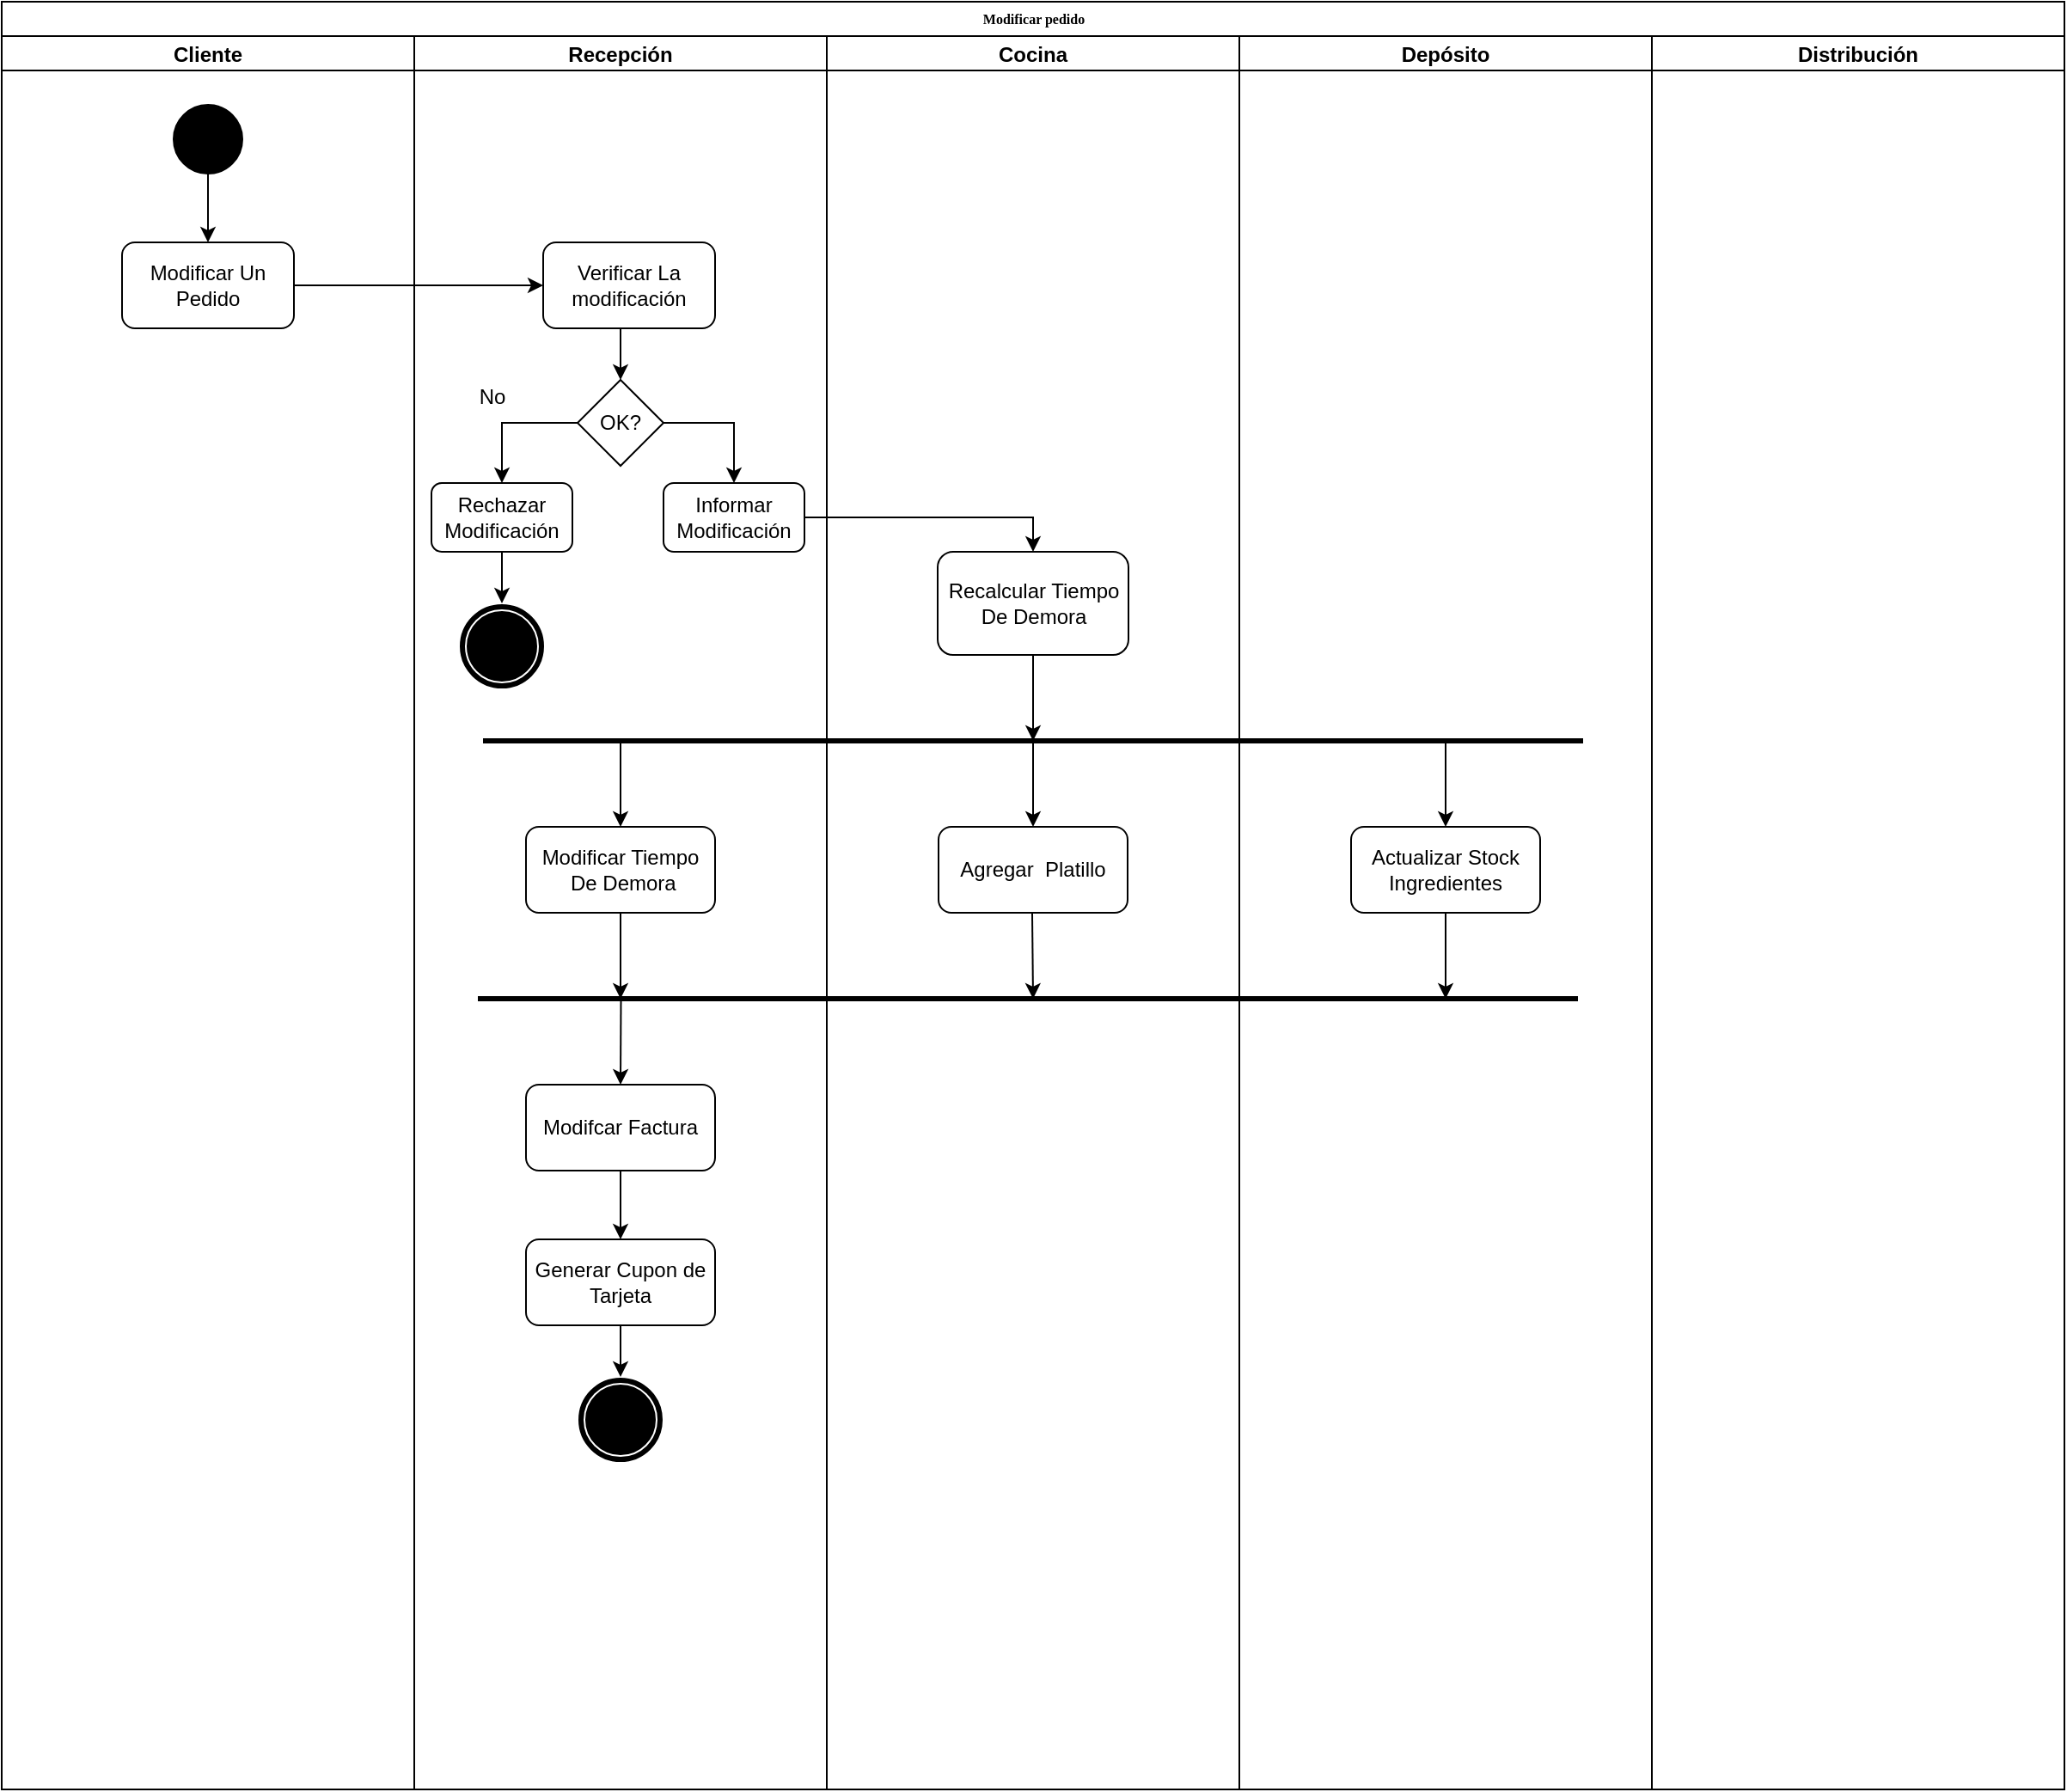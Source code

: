 <mxfile version="13.8.1" type="google"><diagram name="Page-1" id="74e2e168-ea6b-b213-b513-2b3c1d86103e"><mxGraphModel dx="709" dy="615" grid="0" gridSize="10" guides="1" tooltips="1" connect="1" arrows="1" fold="1" page="0" pageScale="1" pageWidth="1100" pageHeight="850" background="none" math="0" shadow="0"><root><mxCell id="0"/><mxCell id="1" parent="0"/><mxCell id="U_wV_natsY5rYbrfP2wt-40" style="edgeStyle=orthogonalEdgeStyle;rounded=0;orthogonalLoop=1;jettySize=auto;html=1;exitX=0.5;exitY=1;exitDx=0;exitDy=0;strokeColor=#000000;strokeWidth=1;" parent="1" source="U_wV_natsY5rYbrfP2wt-32" edge="1"><mxGeometry relative="1" as="geometry"><mxPoint x="680" y="440" as="targetPoint"/></mxGeometry></mxCell><mxCell id="77e6c97f196da883-1" value="Modificar pedido" style="swimlane;html=1;childLayout=stackLayout;startSize=20;rounded=0;shadow=0;labelBackgroundColor=none;strokeWidth=1;fontFamily=Verdana;fontSize=8;align=center;" parent="1" vertex="1"><mxGeometry x="80" y="10" width="1200" height="1040" as="geometry"/></mxCell><mxCell id="U_wV_natsY5rYbrfP2wt-6" value="Cliente" style="swimlane;startSize=20;" parent="77e6c97f196da883-1" vertex="1"><mxGeometry y="20" width="240" height="1020" as="geometry"/></mxCell><mxCell id="U_wV_natsY5rYbrfP2wt-15" style="edgeStyle=orthogonalEdgeStyle;rounded=0;orthogonalLoop=1;jettySize=auto;html=1;exitX=0.5;exitY=1;exitDx=0;exitDy=0;exitPerimeter=0;entryX=0.5;entryY=0;entryDx=0;entryDy=0;" parent="U_wV_natsY5rYbrfP2wt-6" source="U_wV_natsY5rYbrfP2wt-13" target="U_wV_natsY5rYbrfP2wt-14" edge="1"><mxGeometry relative="1" as="geometry"/></mxCell><mxCell id="U_wV_natsY5rYbrfP2wt-13" value="" style="verticalLabelPosition=bottom;verticalAlign=top;html=1;shape=mxgraph.flowchart.on-page_reference;fillColor=#000000;" parent="U_wV_natsY5rYbrfP2wt-6" vertex="1"><mxGeometry x="100" y="40" width="40" height="40" as="geometry"/></mxCell><mxCell id="U_wV_natsY5rYbrfP2wt-14" value="Modificar Un Pedido" style="rounded=1;whiteSpace=wrap;html=1;fillColor=#FFFFFF;" parent="U_wV_natsY5rYbrfP2wt-6" vertex="1"><mxGeometry x="70" y="120" width="100" height="50" as="geometry"/></mxCell><mxCell id="U_wV_natsY5rYbrfP2wt-9" value="Recepción" style="swimlane;startSize=20;" parent="77e6c97f196da883-1" vertex="1"><mxGeometry x="240" y="20" width="240" height="1020" as="geometry"/></mxCell><mxCell id="U_wV_natsY5rYbrfP2wt-23" style="edgeStyle=orthogonalEdgeStyle;rounded=0;orthogonalLoop=1;jettySize=auto;html=1;exitX=0.5;exitY=1;exitDx=0;exitDy=0;entryX=0.5;entryY=0;entryDx=0;entryDy=0;" parent="U_wV_natsY5rYbrfP2wt-9" source="U_wV_natsY5rYbrfP2wt-20" target="U_wV_natsY5rYbrfP2wt-22" edge="1"><mxGeometry relative="1" as="geometry"/></mxCell><mxCell id="U_wV_natsY5rYbrfP2wt-27" value="Rechazar Modificación" style="rounded=1;whiteSpace=wrap;html=1;fillColor=#FFFFFF;" parent="U_wV_natsY5rYbrfP2wt-9" vertex="1"><mxGeometry x="10" y="260" width="82" height="40" as="geometry"/></mxCell><mxCell id="U_wV_natsY5rYbrfP2wt-26" value="No" style="text;html=1;align=center;verticalAlign=middle;resizable=0;points=[];autosize=1;" parent="U_wV_natsY5rYbrfP2wt-9" vertex="1"><mxGeometry x="30" y="200" width="30" height="20" as="geometry"/></mxCell><mxCell id="U_wV_natsY5rYbrfP2wt-38" value="" style="endArrow=none;html=1;strokeColor=#000000;strokeWidth=3;" parent="U_wV_natsY5rYbrfP2wt-9" edge="1"><mxGeometry width="50" height="50" relative="1" as="geometry"><mxPoint x="40" y="410" as="sourcePoint"/><mxPoint x="680" y="410" as="targetPoint"/><Array as="points"/></mxGeometry></mxCell><mxCell id="U_wV_natsY5rYbrfP2wt-69" value="" style="ellipse;shape=doubleEllipse;whiteSpace=wrap;html=1;aspect=fixed;fillColor=#000000;strokeColor=#FFFFFF;" parent="U_wV_natsY5rYbrfP2wt-9" vertex="1"><mxGeometry x="26" y="330" width="50" height="50" as="geometry"/></mxCell><mxCell id="U_wV_natsY5rYbrfP2wt-22" value="OK?" style="rhombus;whiteSpace=wrap;html=1;fillColor=#FFFFFF;" parent="U_wV_natsY5rYbrfP2wt-9" vertex="1"><mxGeometry x="95" y="200" width="50" height="50" as="geometry"/></mxCell><mxCell id="U_wV_natsY5rYbrfP2wt-20" value="Verificar La modificación" style="rounded=1;whiteSpace=wrap;html=1;fillColor=#FFFFFF;" parent="U_wV_natsY5rYbrfP2wt-9" vertex="1"><mxGeometry x="75" y="120" width="100" height="50" as="geometry"/></mxCell><mxCell id="U_wV_natsY5rYbrfP2wt-64" value="" style="endArrow=classic;html=1;strokeColor=#000000;strokeWidth=1;exitX=0.5;exitY=1;exitDx=0;exitDy=0;entryX=0.5;entryY=0;entryDx=0;entryDy=0;" parent="U_wV_natsY5rYbrfP2wt-9" source="U_wV_natsY5rYbrfP2wt-65" target="U_wV_natsY5rYbrfP2wt-66" edge="1"><mxGeometry width="50" height="50" relative="1" as="geometry"><mxPoint x="149.5" y="660" as="sourcePoint"/><mxPoint x="149.5" y="710" as="targetPoint"/><Array as="points"><mxPoint x="120" y="690"/></Array></mxGeometry></mxCell><mxCell id="U_wV_natsY5rYbrfP2wt-42" value="Modificar Tiempo&lt;br&gt;&amp;nbsp;De Demora" style="rounded=1;whiteSpace=wrap;html=1;fillColor=#FFFFFF;" parent="U_wV_natsY5rYbrfP2wt-9" vertex="1"><mxGeometry x="65" y="460" width="110" height="50" as="geometry"/></mxCell><mxCell id="U_wV_natsY5rYbrfP2wt-63" value="" style="endArrow=classic;html=1;strokeColor=#000000;strokeWidth=1;entryX=0.5;entryY=0;entryDx=0;entryDy=0;" parent="U_wV_natsY5rYbrfP2wt-9" target="U_wV_natsY5rYbrfP2wt-65" edge="1"><mxGeometry width="50" height="50" relative="1" as="geometry"><mxPoint x="120.25" y="560" as="sourcePoint"/><mxPoint x="149.75" y="610" as="targetPoint"/></mxGeometry></mxCell><mxCell id="U_wV_natsY5rYbrfP2wt-65" value="Modifcar Factura" style="rounded=1;whiteSpace=wrap;html=1;fillColor=#FFFFFF;" parent="U_wV_natsY5rYbrfP2wt-9" vertex="1"><mxGeometry x="65" y="610" width="110" height="50" as="geometry"/></mxCell><mxCell id="U_wV_natsY5rYbrfP2wt-66" value="Generar Cupon de Tarjeta" style="rounded=1;whiteSpace=wrap;html=1;fillColor=#FFFFFF;" parent="U_wV_natsY5rYbrfP2wt-9" vertex="1"><mxGeometry x="65" y="700" width="110" height="50" as="geometry"/></mxCell><mxCell id="U_wV_natsY5rYbrfP2wt-68" value="" style="ellipse;shape=doubleEllipse;whiteSpace=wrap;html=1;aspect=fixed;fillColor=#000000;strokeColor=#FFFFFF;" parent="U_wV_natsY5rYbrfP2wt-9" vertex="1"><mxGeometry x="95" y="780" width="50" height="50" as="geometry"/></mxCell><mxCell id="U_wV_natsY5rYbrfP2wt-28" value="Informar Modificación" style="rounded=1;whiteSpace=wrap;html=1;fillColor=#FFFFFF;" parent="U_wV_natsY5rYbrfP2wt-9" vertex="1"><mxGeometry x="145" y="260" width="82" height="40" as="geometry"/></mxCell><mxCell id="U_wV_natsY5rYbrfP2wt-24" style="edgeStyle=orthogonalEdgeStyle;rounded=0;orthogonalLoop=1;jettySize=auto;html=1;exitX=1;exitY=0.5;exitDx=0;exitDy=0;entryX=0.5;entryY=0;entryDx=0;entryDy=0;" parent="U_wV_natsY5rYbrfP2wt-9" source="U_wV_natsY5rYbrfP2wt-22" target="U_wV_natsY5rYbrfP2wt-28" edge="1"><mxGeometry relative="1" as="geometry"><mxPoint x="120" y="260" as="targetPoint"/></mxGeometry></mxCell><mxCell id="U_wV_natsY5rYbrfP2wt-25" style="edgeStyle=orthogonalEdgeStyle;rounded=0;orthogonalLoop=1;jettySize=auto;html=1;exitX=0;exitY=0.5;exitDx=0;exitDy=0;entryX=0.5;entryY=0;entryDx=0;entryDy=0;" parent="U_wV_natsY5rYbrfP2wt-9" source="U_wV_natsY5rYbrfP2wt-22" target="U_wV_natsY5rYbrfP2wt-27" edge="1"><mxGeometry relative="1" as="geometry"><mxPoint y="260" as="targetPoint"/></mxGeometry></mxCell><mxCell id="U_wV_natsY5rYbrfP2wt-67" value="" style="endArrow=classic;html=1;strokeColor=#000000;strokeWidth=1;exitX=0.5;exitY=1;exitDx=0;exitDy=0;" parent="U_wV_natsY5rYbrfP2wt-9" source="U_wV_natsY5rYbrfP2wt-66" target="U_wV_natsY5rYbrfP2wt-68" edge="1"><mxGeometry width="50" height="50" relative="1" as="geometry"><mxPoint x="260" y="910" as="sourcePoint"/><mxPoint x="120" y="820" as="targetPoint"/></mxGeometry></mxCell><mxCell id="U_wV_natsY5rYbrfP2wt-70" value="" style="endArrow=classic;html=1;strokeColor=#000000;strokeWidth=1;exitX=0.5;exitY=1;exitDx=0;exitDy=0;entryX=0.5;entryY=0;entryDx=0;entryDy=0;" parent="U_wV_natsY5rYbrfP2wt-9" source="U_wV_natsY5rYbrfP2wt-27" target="U_wV_natsY5rYbrfP2wt-69" edge="1"><mxGeometry width="50" height="50" relative="1" as="geometry"><mxPoint x="220" y="490" as="sourcePoint"/><mxPoint x="270" y="440" as="targetPoint"/></mxGeometry></mxCell><mxCell id="U_wV_natsY5rYbrfP2wt-29" style="edgeStyle=orthogonalEdgeStyle;rounded=0;orthogonalLoop=1;jettySize=auto;html=1;exitX=1;exitY=0.5;exitDx=0;exitDy=0;entryX=0;entryY=0.5;entryDx=0;entryDy=0;" parent="77e6c97f196da883-1" source="U_wV_natsY5rYbrfP2wt-14" target="U_wV_natsY5rYbrfP2wt-20" edge="1"><mxGeometry relative="1" as="geometry"/></mxCell><mxCell id="U_wV_natsY5rYbrfP2wt-33" style="edgeStyle=orthogonalEdgeStyle;rounded=0;orthogonalLoop=1;jettySize=auto;html=1;exitX=1;exitY=0.5;exitDx=0;exitDy=0;entryX=0.5;entryY=0;entryDx=0;entryDy=0;" parent="77e6c97f196da883-1" source="U_wV_natsY5rYbrfP2wt-28" target="U_wV_natsY5rYbrfP2wt-32" edge="1"><mxGeometry relative="1" as="geometry"/></mxCell><mxCell id="U_wV_natsY5rYbrfP2wt-10" value="Cocina" style="swimlane;startSize=20;" parent="77e6c97f196da883-1" vertex="1"><mxGeometry x="480" y="20" width="240" height="1020" as="geometry"/></mxCell><mxCell id="U_wV_natsY5rYbrfP2wt-32" value="Recalcular Tiempo De Demora" style="rounded=1;whiteSpace=wrap;html=1;fillColor=#FFFFFF;" parent="U_wV_natsY5rYbrfP2wt-10" vertex="1"><mxGeometry x="64.5" y="300" width="111" height="60" as="geometry"/></mxCell><mxCell id="U_wV_natsY5rYbrfP2wt-43" value="Agregar&amp;nbsp; Platillo" style="rounded=1;whiteSpace=wrap;html=1;fillColor=#FFFFFF;" parent="U_wV_natsY5rYbrfP2wt-10" vertex="1"><mxGeometry x="65" y="460" width="110" height="50" as="geometry"/></mxCell><mxCell id="U_wV_natsY5rYbrfP2wt-49" value="" style="endArrow=classic;html=1;strokeColor=#000000;strokeWidth=1;exitX=0.5;exitY=1;exitDx=0;exitDy=0;" parent="U_wV_natsY5rYbrfP2wt-10" edge="1"><mxGeometry width="50" height="50" relative="1" as="geometry"><mxPoint x="119.5" y="510" as="sourcePoint"/><mxPoint x="120" y="560" as="targetPoint"/></mxGeometry></mxCell><mxCell id="U_wV_natsY5rYbrfP2wt-39" value="" style="endArrow=none;html=1;strokeColor=#000000;strokeWidth=3;" parent="U_wV_natsY5rYbrfP2wt-10" edge="1"><mxGeometry width="50" height="50" relative="1" as="geometry"><mxPoint x="-203" y="560" as="sourcePoint"/><mxPoint x="437" y="560" as="targetPoint"/><Array as="points"><mxPoint x="77" y="560"/></Array></mxGeometry></mxCell><mxCell id="U_wV_natsY5rYbrfP2wt-58" value="Depósito" style="swimlane;fillColor=#FFFFFF;startSize=20;" parent="77e6c97f196da883-1" vertex="1"><mxGeometry x="720" y="20" width="240" height="1020" as="geometry"/></mxCell><mxCell id="U_wV_natsY5rYbrfP2wt-61" value="" style="endArrow=classic;html=1;strokeColor=#000000;strokeWidth=1;entryX=0.5;entryY=0;entryDx=0;entryDy=0;" parent="U_wV_natsY5rYbrfP2wt-58" target="U_wV_natsY5rYbrfP2wt-60" edge="1"><mxGeometry width="50" height="50" relative="1" as="geometry"><mxPoint x="120" y="410" as="sourcePoint"/><mxPoint x="94.5" y="460" as="targetPoint"/><Array as="points"><mxPoint x="120" y="440"/></Array></mxGeometry></mxCell><mxCell id="U_wV_natsY5rYbrfP2wt-62" value="" style="endArrow=classic;html=1;strokeColor=#000000;strokeWidth=1;exitX=0.5;exitY=1;exitDx=0;exitDy=0;" parent="U_wV_natsY5rYbrfP2wt-58" source="U_wV_natsY5rYbrfP2wt-60" edge="1"><mxGeometry width="50" height="50" relative="1" as="geometry"><mxPoint x="94.5" y="510" as="sourcePoint"/><mxPoint x="120" y="560" as="targetPoint"/></mxGeometry></mxCell><mxCell id="U_wV_natsY5rYbrfP2wt-60" value="Actualizar Stock Ingredientes" style="rounded=1;whiteSpace=wrap;html=1;fillColor=#FFFFFF;" parent="U_wV_natsY5rYbrfP2wt-58" vertex="1"><mxGeometry x="65" y="460" width="110" height="50" as="geometry"/></mxCell><mxCell id="U_wV_natsY5rYbrfP2wt-59" value="Distribución" style="swimlane;fillColor=#FFFFFF;startSize=20;" parent="77e6c97f196da883-1" vertex="1"><mxGeometry x="960" y="20" width="240" height="1020" as="geometry"/></mxCell><mxCell id="U_wV_natsY5rYbrfP2wt-45" value="" style="endArrow=classic;html=1;strokeColor=#000000;strokeWidth=1;entryX=0.5;entryY=0;entryDx=0;entryDy=0;" parent="1" target="U_wV_natsY5rYbrfP2wt-42" edge="1"><mxGeometry width="50" height="50" relative="1" as="geometry"><mxPoint x="440" y="440" as="sourcePoint"/><mxPoint x="640" y="420" as="targetPoint"/></mxGeometry></mxCell><mxCell id="U_wV_natsY5rYbrfP2wt-46" value="" style="endArrow=classic;html=1;strokeColor=#000000;strokeWidth=1;entryX=0.5;entryY=0;entryDx=0;entryDy=0;" parent="1" target="U_wV_natsY5rYbrfP2wt-43" edge="1"><mxGeometry width="50" height="50" relative="1" as="geometry"><mxPoint x="680" y="440" as="sourcePoint"/><mxPoint x="640" y="420" as="targetPoint"/></mxGeometry></mxCell><mxCell id="U_wV_natsY5rYbrfP2wt-48" value="" style="endArrow=classic;html=1;strokeColor=#000000;strokeWidth=1;exitX=0.5;exitY=1;exitDx=0;exitDy=0;" parent="1" source="U_wV_natsY5rYbrfP2wt-42" edge="1"><mxGeometry width="50" height="50" relative="1" as="geometry"><mxPoint x="460" y="560" as="sourcePoint"/><mxPoint x="440" y="590" as="targetPoint"/></mxGeometry></mxCell></root></mxGraphModel></diagram></mxfile>